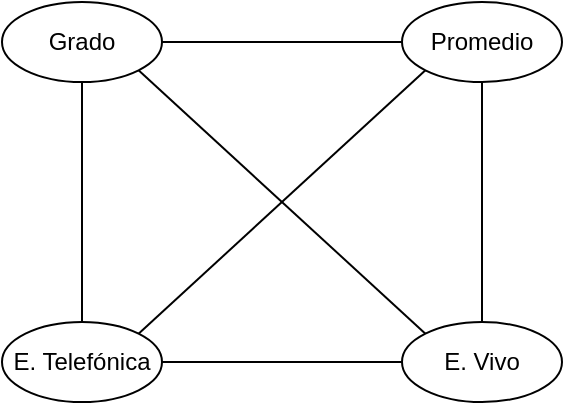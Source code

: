 <mxfile version="14.6.13" type="device"><diagram id="273Rku6p3UiWs_t-Czj5" name="Page-1"><mxGraphModel dx="1350" dy="816" grid="1" gridSize="10" guides="1" tooltips="1" connect="1" arrows="1" fold="1" page="1" pageScale="1" pageWidth="850" pageHeight="1100" math="0" shadow="0"><root><mxCell id="0"/><mxCell id="1" parent="0"/><mxCell id="0fuIv3Y8nNS8c1RxejCl-1" value="Grado" style="ellipse;whiteSpace=wrap;html=1;" vertex="1" parent="1"><mxGeometry x="40" y="40" width="80" height="40" as="geometry"/></mxCell><mxCell id="0fuIv3Y8nNS8c1RxejCl-2" value="Promedio" style="ellipse;whiteSpace=wrap;html=1;" vertex="1" parent="1"><mxGeometry x="240" y="40" width="80" height="40" as="geometry"/></mxCell><mxCell id="0fuIv3Y8nNS8c1RxejCl-3" value="E. Telefónica" style="ellipse;whiteSpace=wrap;html=1;" vertex="1" parent="1"><mxGeometry x="40" y="200" width="80" height="40" as="geometry"/></mxCell><mxCell id="0fuIv3Y8nNS8c1RxejCl-4" value="E. Vivo" style="ellipse;whiteSpace=wrap;html=1;" vertex="1" parent="1"><mxGeometry x="240" y="200" width="80" height="40" as="geometry"/></mxCell><mxCell id="0fuIv3Y8nNS8c1RxejCl-5" value="" style="endArrow=none;html=1;exitX=1;exitY=1;exitDx=0;exitDy=0;entryX=0;entryY=0;entryDx=0;entryDy=0;" edge="1" parent="1" source="0fuIv3Y8nNS8c1RxejCl-1" target="0fuIv3Y8nNS8c1RxejCl-4"><mxGeometry width="50" height="50" relative="1" as="geometry"><mxPoint x="400" y="440" as="sourcePoint"/><mxPoint x="250" y="160" as="targetPoint"/></mxGeometry></mxCell><mxCell id="0fuIv3Y8nNS8c1RxejCl-6" value="" style="endArrow=none;html=1;exitX=0;exitY=1;exitDx=0;exitDy=0;entryX=1;entryY=0;entryDx=0;entryDy=0;" edge="1" parent="1" source="0fuIv3Y8nNS8c1RxejCl-2" target="0fuIv3Y8nNS8c1RxejCl-3"><mxGeometry width="50" height="50" relative="1" as="geometry"><mxPoint x="118.284" y="84.142" as="sourcePoint"/><mxPoint x="261.716" y="215.858" as="targetPoint"/></mxGeometry></mxCell><mxCell id="0fuIv3Y8nNS8c1RxejCl-7" value="" style="endArrow=none;html=1;exitX=0.5;exitY=1;exitDx=0;exitDy=0;entryX=0.5;entryY=0;entryDx=0;entryDy=0;" edge="1" parent="1" source="0fuIv3Y8nNS8c1RxejCl-1" target="0fuIv3Y8nNS8c1RxejCl-3"><mxGeometry width="50" height="50" relative="1" as="geometry"><mxPoint x="128.284" y="94.142" as="sourcePoint"/><mxPoint x="271.716" y="225.858" as="targetPoint"/></mxGeometry></mxCell><mxCell id="0fuIv3Y8nNS8c1RxejCl-8" value="" style="endArrow=none;html=1;exitX=1;exitY=0.5;exitDx=0;exitDy=0;entryX=0;entryY=0.5;entryDx=0;entryDy=0;" edge="1" parent="1" source="0fuIv3Y8nNS8c1RxejCl-3" target="0fuIv3Y8nNS8c1RxejCl-4"><mxGeometry width="50" height="50" relative="1" as="geometry"><mxPoint x="138.284" y="104.142" as="sourcePoint"/><mxPoint x="281.716" y="235.858" as="targetPoint"/></mxGeometry></mxCell><mxCell id="0fuIv3Y8nNS8c1RxejCl-9" value="" style="endArrow=none;html=1;exitX=0.5;exitY=1;exitDx=0;exitDy=0;entryX=0.5;entryY=0;entryDx=0;entryDy=0;" edge="1" parent="1" source="0fuIv3Y8nNS8c1RxejCl-2" target="0fuIv3Y8nNS8c1RxejCl-4"><mxGeometry width="50" height="50" relative="1" as="geometry"><mxPoint x="148.284" y="114.142" as="sourcePoint"/><mxPoint x="291.716" y="245.858" as="targetPoint"/></mxGeometry></mxCell><mxCell id="0fuIv3Y8nNS8c1RxejCl-10" value="" style="endArrow=none;html=1;exitX=1;exitY=0.5;exitDx=0;exitDy=0;entryX=0;entryY=0.5;entryDx=0;entryDy=0;" edge="1" parent="1" source="0fuIv3Y8nNS8c1RxejCl-1" target="0fuIv3Y8nNS8c1RxejCl-2"><mxGeometry width="50" height="50" relative="1" as="geometry"><mxPoint x="158.284" y="124.142" as="sourcePoint"/><mxPoint x="301.716" y="255.858" as="targetPoint"/></mxGeometry></mxCell></root></mxGraphModel></diagram></mxfile>